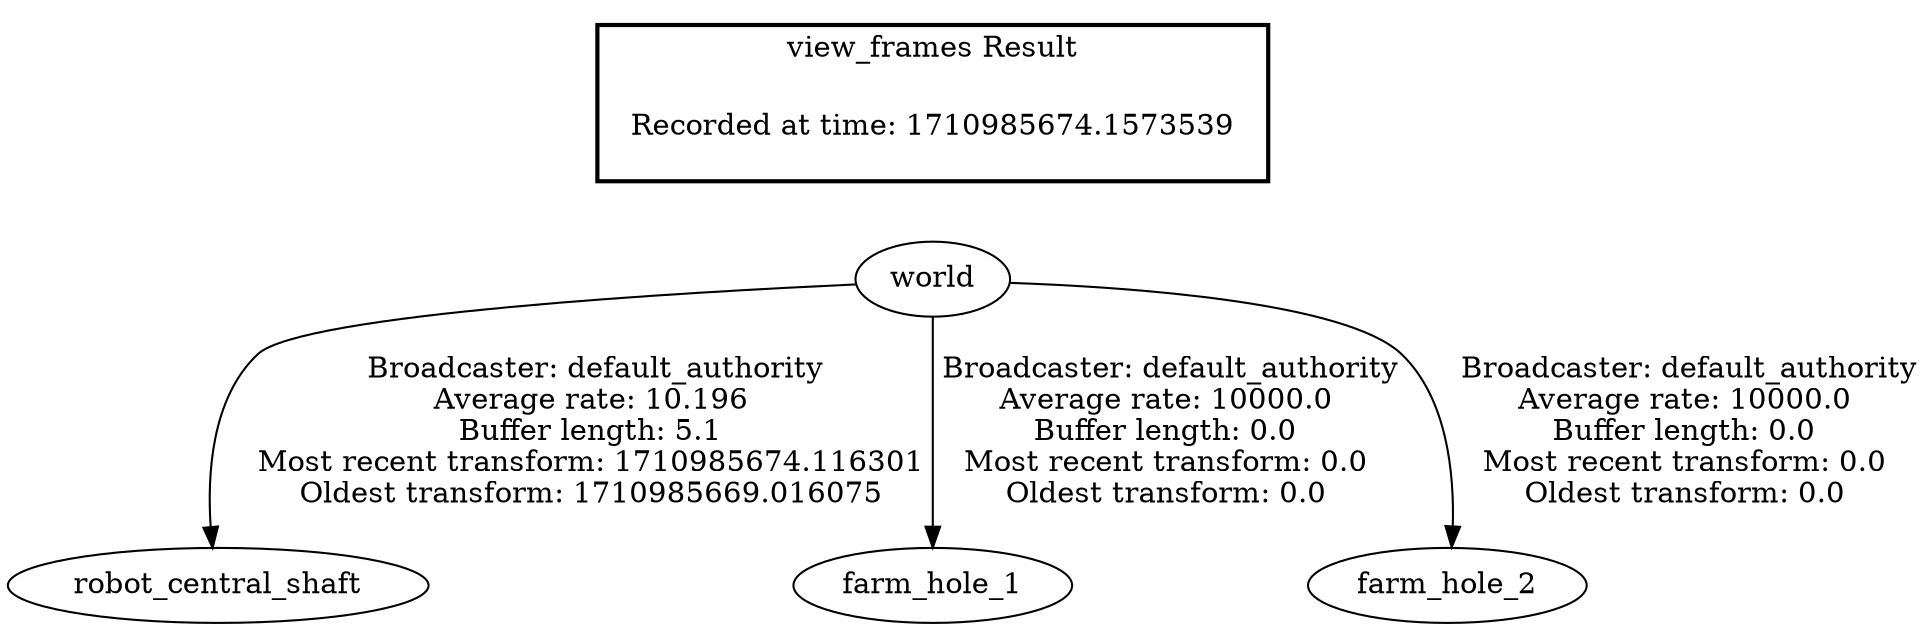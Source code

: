 digraph G {
"world" -> "robot_central_shaft"[label=" Broadcaster: default_authority\nAverage rate: 10.196\nBuffer length: 5.1\nMost recent transform: 1710985674.116301\nOldest transform: 1710985669.016075\n"];
"world" -> "farm_hole_1"[label=" Broadcaster: default_authority\nAverage rate: 10000.0\nBuffer length: 0.0\nMost recent transform: 0.0\nOldest transform: 0.0\n"];
"world" -> "farm_hole_2"[label=" Broadcaster: default_authority\nAverage rate: 10000.0\nBuffer length: 0.0\nMost recent transform: 0.0\nOldest transform: 0.0\n"];
edge [style=invis];
 subgraph cluster_legend { style=bold; color=black; label ="view_frames Result";
"Recorded at time: 1710985674.1573539"[ shape=plaintext ] ;
}->"world";
}